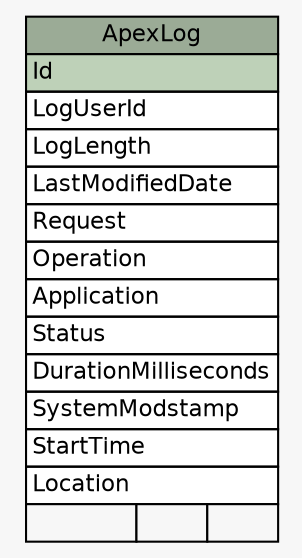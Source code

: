 // dot 2.36.0 on Mac OS X 10.11.6
// SchemaSpy rev 590
digraph "ApexLog" {
  graph [
    rankdir="RL"
    bgcolor="#f7f7f7"
    nodesep="0.18"
    ranksep="0.46"
    fontname="Helvetica"
    fontsize="11"
  ];
  node [
    fontname="Helvetica"
    fontsize="11"
    shape="plaintext"
  ];
  edge [
    arrowsize="0.8"
  ];
  "ApexLog" [
    label=<
    <TABLE BORDER="0" CELLBORDER="1" CELLSPACING="0" BGCOLOR="#ffffff">
      <TR><TD COLSPAN="3" BGCOLOR="#9bab96" ALIGN="CENTER">ApexLog</TD></TR>
      <TR><TD PORT="Id" COLSPAN="3" BGCOLOR="#bed1b8" ALIGN="LEFT">Id</TD></TR>
      <TR><TD PORT="LogUserId" COLSPAN="3" ALIGN="LEFT">LogUserId</TD></TR>
      <TR><TD PORT="LogLength" COLSPAN="3" ALIGN="LEFT">LogLength</TD></TR>
      <TR><TD PORT="LastModifiedDate" COLSPAN="3" ALIGN="LEFT">LastModifiedDate</TD></TR>
      <TR><TD PORT="Request" COLSPAN="3" ALIGN="LEFT">Request</TD></TR>
      <TR><TD PORT="Operation" COLSPAN="3" ALIGN="LEFT">Operation</TD></TR>
      <TR><TD PORT="Application" COLSPAN="3" ALIGN="LEFT">Application</TD></TR>
      <TR><TD PORT="Status" COLSPAN="3" ALIGN="LEFT">Status</TD></TR>
      <TR><TD PORT="DurationMilliseconds" COLSPAN="3" ALIGN="LEFT">DurationMilliseconds</TD></TR>
      <TR><TD PORT="SystemModstamp" COLSPAN="3" ALIGN="LEFT">SystemModstamp</TD></TR>
      <TR><TD PORT="StartTime" COLSPAN="3" ALIGN="LEFT">StartTime</TD></TR>
      <TR><TD PORT="Location" COLSPAN="3" ALIGN="LEFT">Location</TD></TR>
      <TR><TD ALIGN="LEFT" BGCOLOR="#f7f7f7">  </TD><TD ALIGN="RIGHT" BGCOLOR="#f7f7f7">  </TD><TD ALIGN="RIGHT" BGCOLOR="#f7f7f7">  </TD></TR>
    </TABLE>>
    URL="tables/ApexLog.html"
    tooltip="ApexLog"
  ];
}
